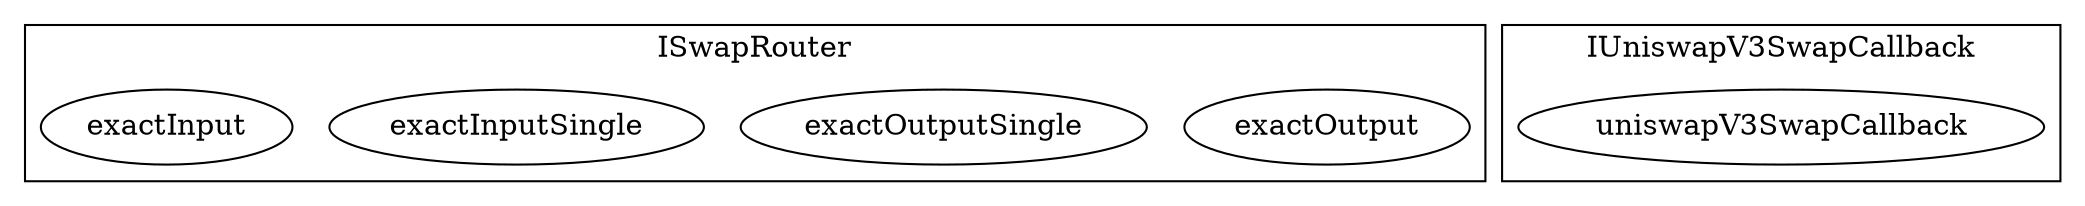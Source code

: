strict digraph {
subgraph cluster_113_ISwapRouter {
label = "ISwapRouter"
"113_exactOutput" [label="exactOutput"]
"113_exactOutputSingle" [label="exactOutputSingle"]
"113_exactInputSingle" [label="exactInputSingle"]
"113_exactInput" [label="exactInput"]
}subgraph cluster_13_IUniswapV3SwapCallback {
label = "IUniswapV3SwapCallback"
"13_uniswapV3SwapCallback" [label="uniswapV3SwapCallback"]
}subgraph cluster_solidity {
label = "[Solidity]"
}
}